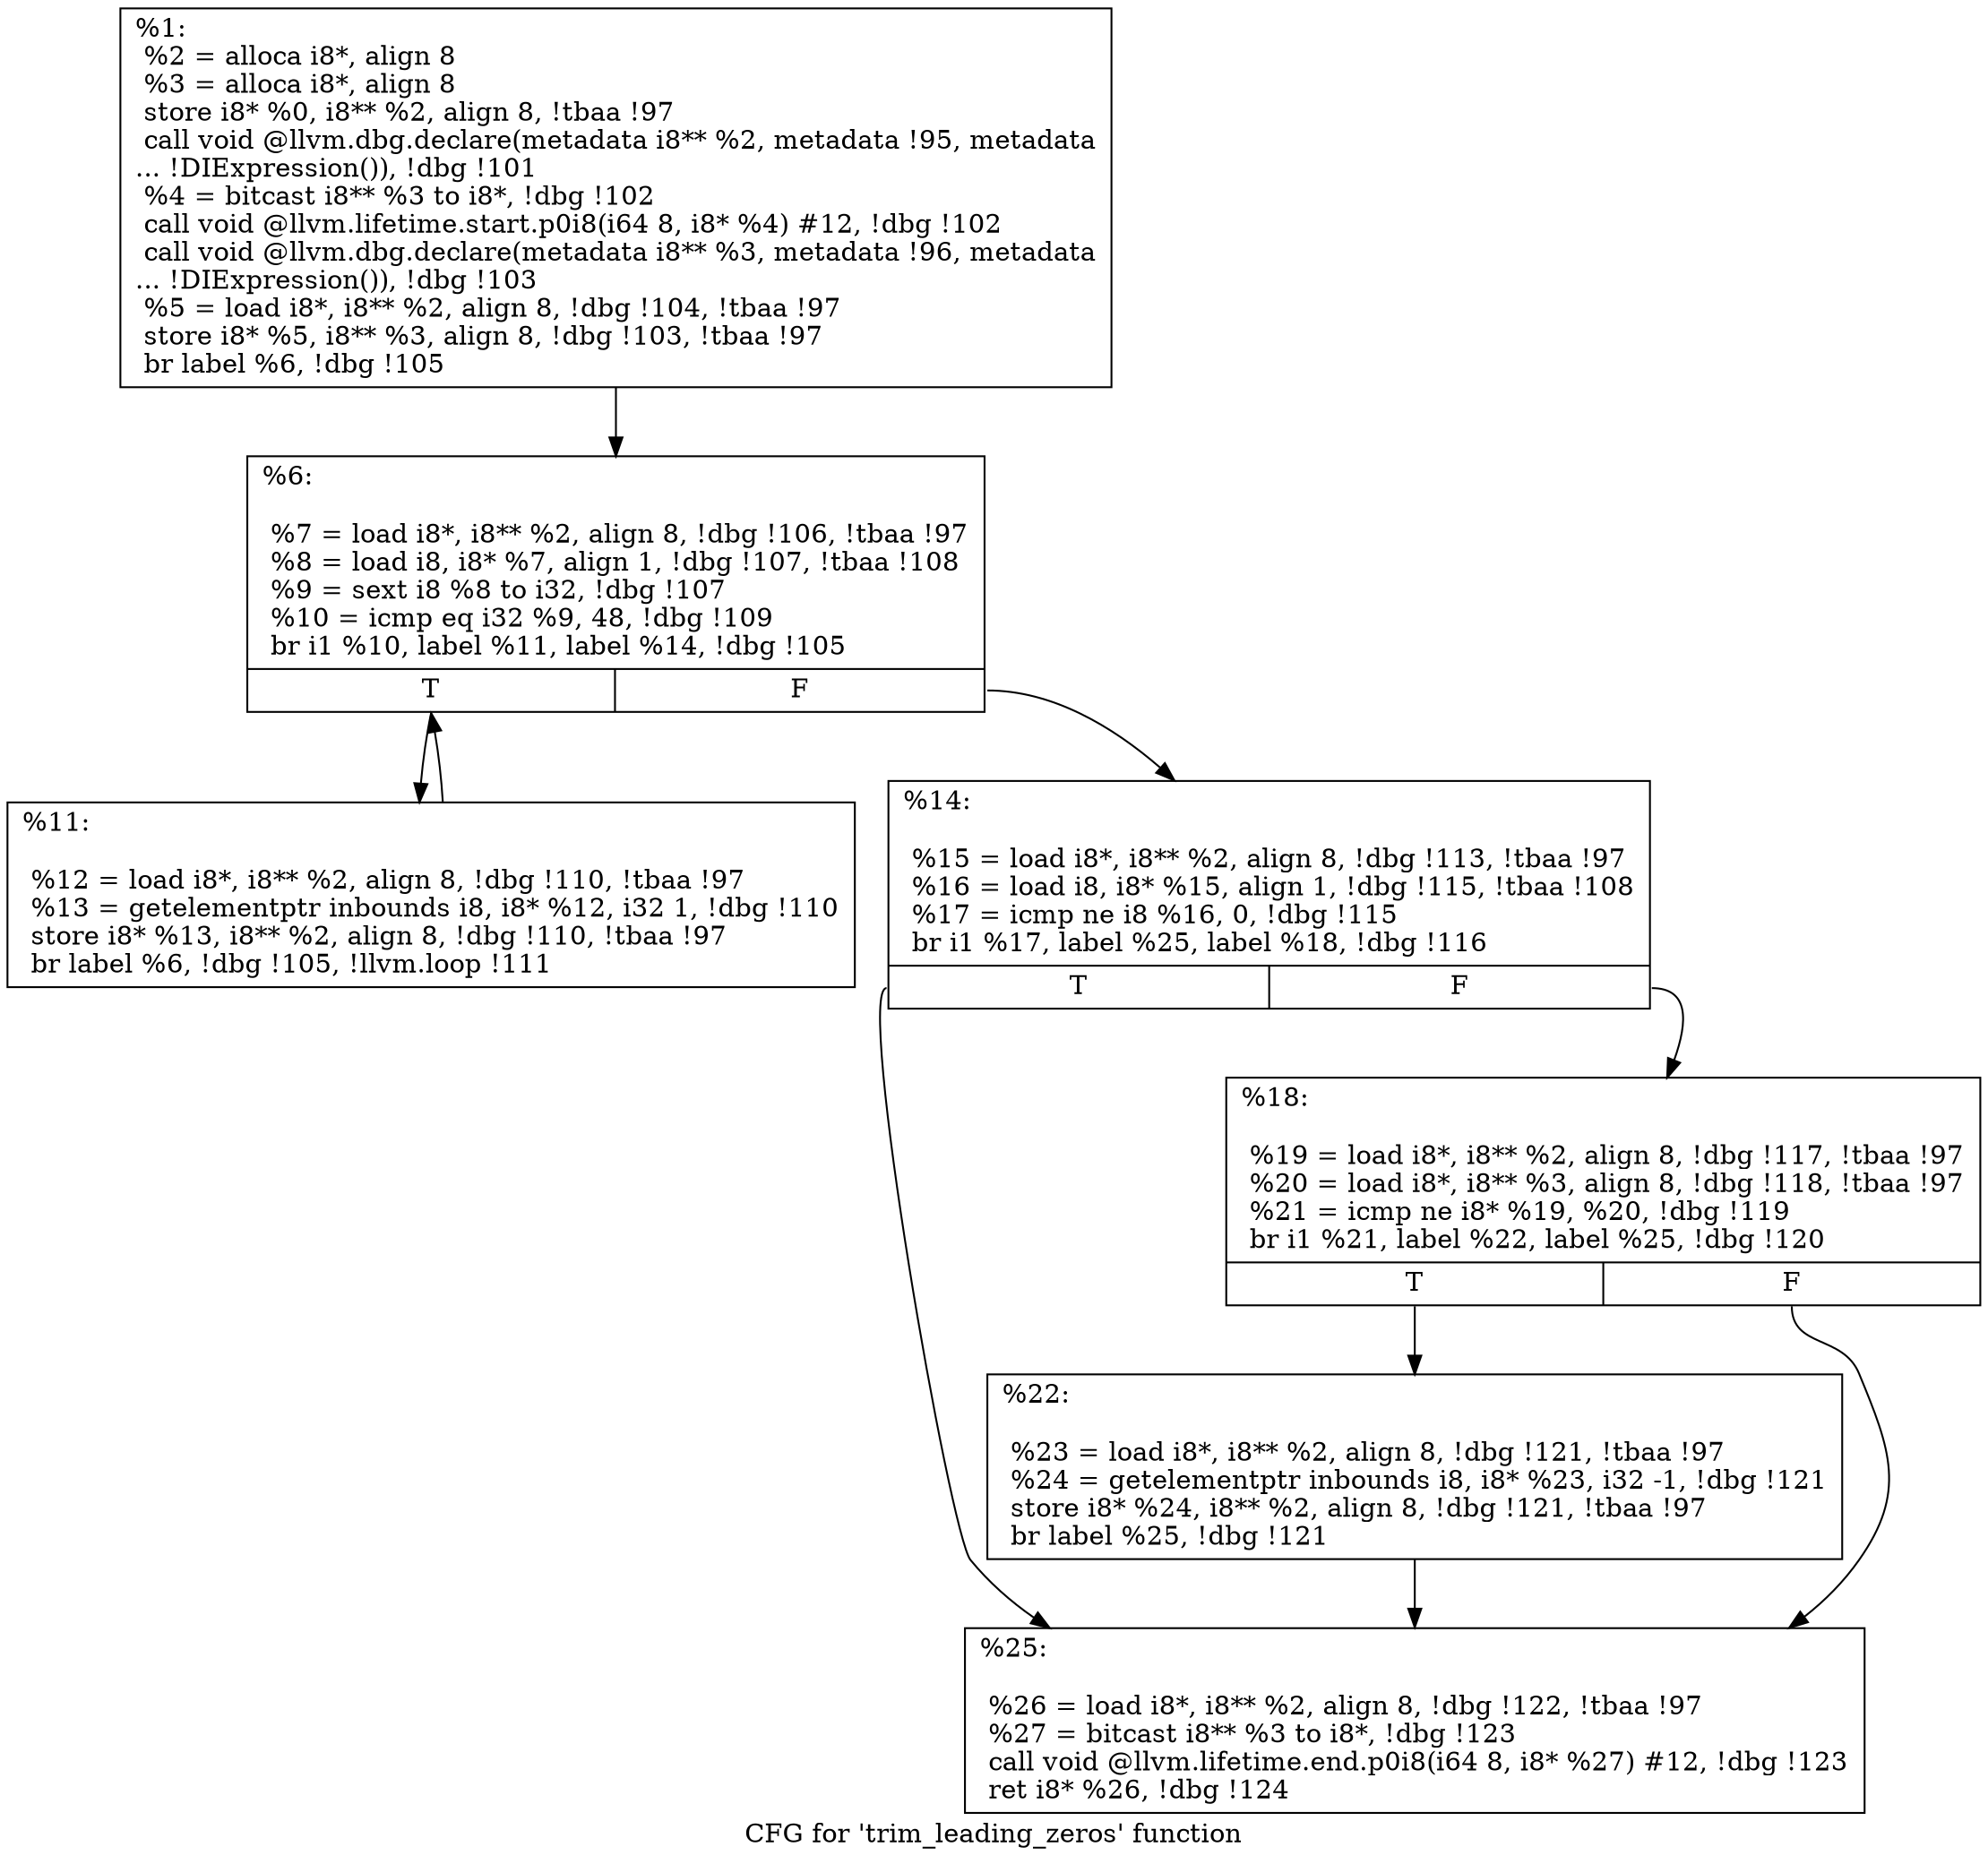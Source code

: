 digraph "CFG for 'trim_leading_zeros' function" {
	label="CFG for 'trim_leading_zeros' function";

	Node0x2189600 [shape=record,label="{%1:\l  %2 = alloca i8*, align 8\l  %3 = alloca i8*, align 8\l  store i8* %0, i8** %2, align 8, !tbaa !97\l  call void @llvm.dbg.declare(metadata i8** %2, metadata !95, metadata\l... !DIExpression()), !dbg !101\l  %4 = bitcast i8** %3 to i8*, !dbg !102\l  call void @llvm.lifetime.start.p0i8(i64 8, i8* %4) #12, !dbg !102\l  call void @llvm.dbg.declare(metadata i8** %3, metadata !96, metadata\l... !DIExpression()), !dbg !103\l  %5 = load i8*, i8** %2, align 8, !dbg !104, !tbaa !97\l  store i8* %5, i8** %3, align 8, !dbg !103, !tbaa !97\l  br label %6, !dbg !105\l}"];
	Node0x2189600 -> Node0x21896c0;
	Node0x21896c0 [shape=record,label="{%6:\l\l  %7 = load i8*, i8** %2, align 8, !dbg !106, !tbaa !97\l  %8 = load i8, i8* %7, align 1, !dbg !107, !tbaa !108\l  %9 = sext i8 %8 to i32, !dbg !107\l  %10 = icmp eq i32 %9, 48, !dbg !109\l  br i1 %10, label %11, label %14, !dbg !105\l|{<s0>T|<s1>F}}"];
	Node0x21896c0:s0 -> Node0x2189710;
	Node0x21896c0:s1 -> Node0x2189760;
	Node0x2189710 [shape=record,label="{%11:\l\l  %12 = load i8*, i8** %2, align 8, !dbg !110, !tbaa !97\l  %13 = getelementptr inbounds i8, i8* %12, i32 1, !dbg !110\l  store i8* %13, i8** %2, align 8, !dbg !110, !tbaa !97\l  br label %6, !dbg !105, !llvm.loop !111\l}"];
	Node0x2189710 -> Node0x21896c0;
	Node0x2189760 [shape=record,label="{%14:\l\l  %15 = load i8*, i8** %2, align 8, !dbg !113, !tbaa !97\l  %16 = load i8, i8* %15, align 1, !dbg !115, !tbaa !108\l  %17 = icmp ne i8 %16, 0, !dbg !115\l  br i1 %17, label %25, label %18, !dbg !116\l|{<s0>T|<s1>F}}"];
	Node0x2189760:s0 -> Node0x2189850;
	Node0x2189760:s1 -> Node0x21897b0;
	Node0x21897b0 [shape=record,label="{%18:\l\l  %19 = load i8*, i8** %2, align 8, !dbg !117, !tbaa !97\l  %20 = load i8*, i8** %3, align 8, !dbg !118, !tbaa !97\l  %21 = icmp ne i8* %19, %20, !dbg !119\l  br i1 %21, label %22, label %25, !dbg !120\l|{<s0>T|<s1>F}}"];
	Node0x21897b0:s0 -> Node0x2189800;
	Node0x21897b0:s1 -> Node0x2189850;
	Node0x2189800 [shape=record,label="{%22:\l\l  %23 = load i8*, i8** %2, align 8, !dbg !121, !tbaa !97\l  %24 = getelementptr inbounds i8, i8* %23, i32 -1, !dbg !121\l  store i8* %24, i8** %2, align 8, !dbg !121, !tbaa !97\l  br label %25, !dbg !121\l}"];
	Node0x2189800 -> Node0x2189850;
	Node0x2189850 [shape=record,label="{%25:\l\l  %26 = load i8*, i8** %2, align 8, !dbg !122, !tbaa !97\l  %27 = bitcast i8** %3 to i8*, !dbg !123\l  call void @llvm.lifetime.end.p0i8(i64 8, i8* %27) #12, !dbg !123\l  ret i8* %26, !dbg !124\l}"];
}

